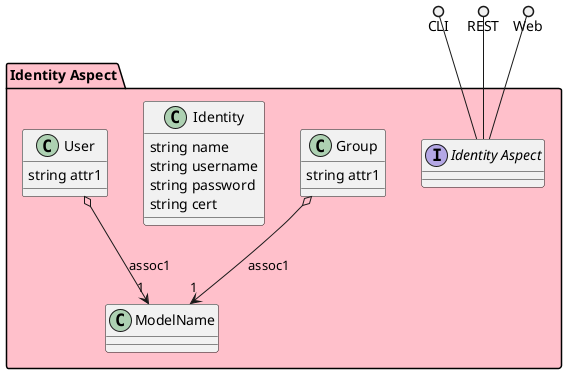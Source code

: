 @startuml



package "Identity Aspect" #pink {

    interface "Identity Aspect" as i {
    
    }
}

CLI ()-- i
REST ()-- i
Web ()-- i

package "Identity Aspect" #pink {
        class "Group" {
                 string attr1
                    }
                Group o--> "1" ModelName : assoc1
            
    
    class "Identity" {
                 string name
                 string username
                 string password
                 string cert
                    }
    
    
    class "User" {
                 string attr1
                    }
                User o--> "1" ModelName : assoc1
            
    

}



@enduml

